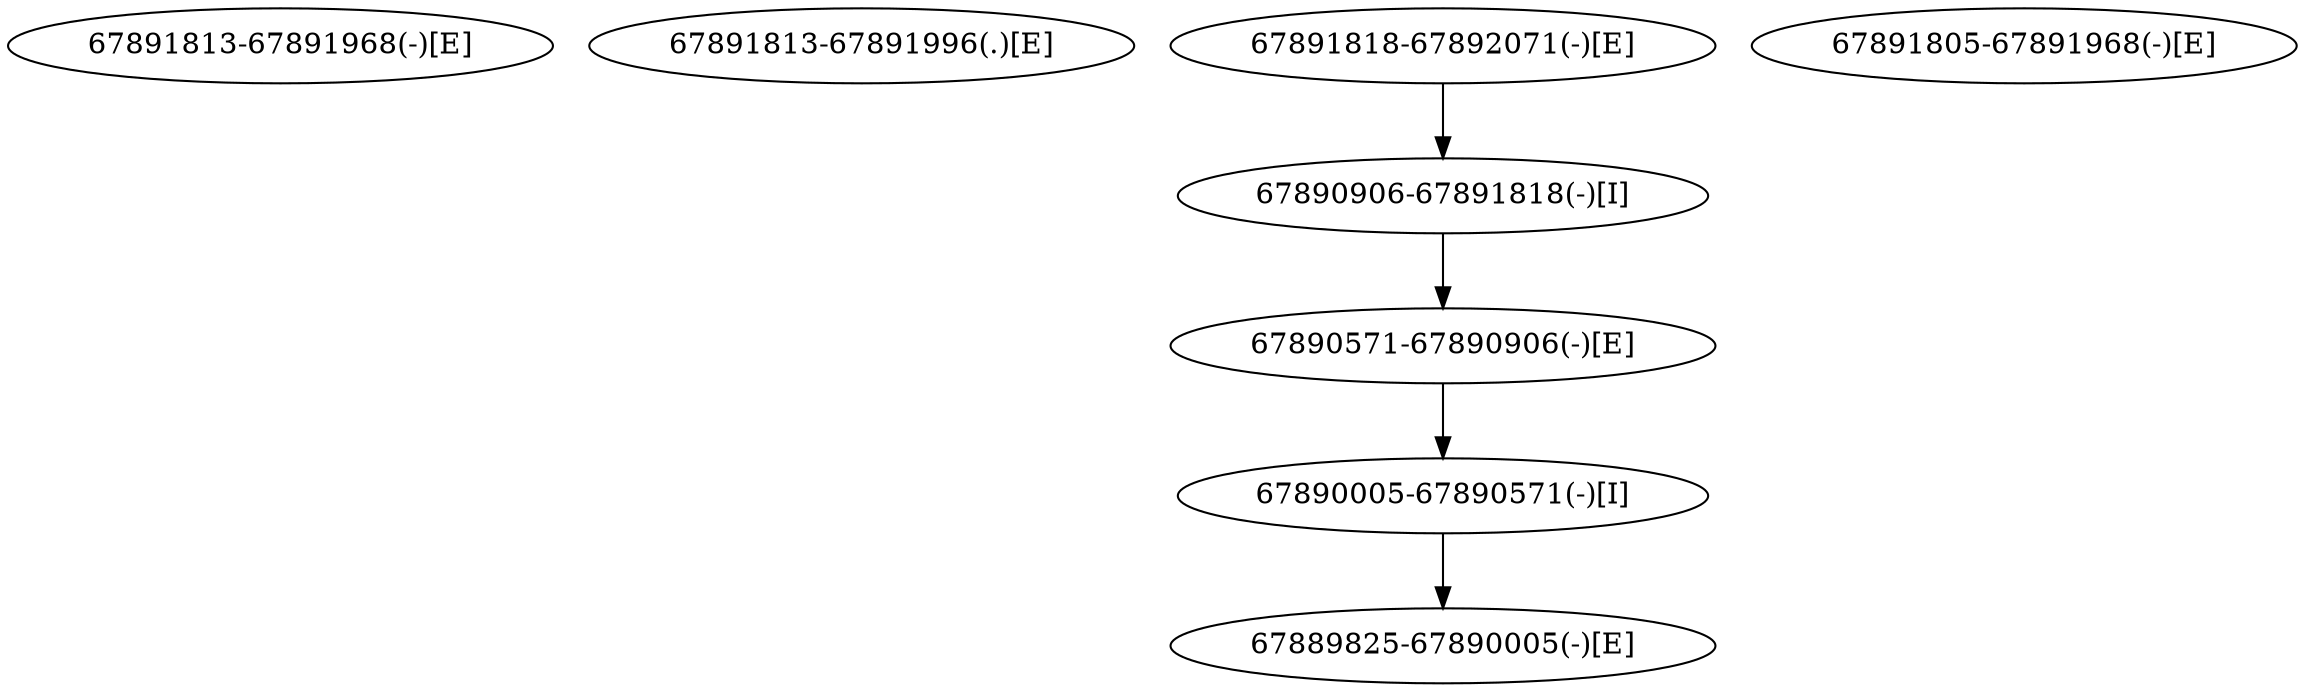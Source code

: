strict digraph G {
"67891813-67891968(-)[E]" [scores="VCAP_SHSCRAMBLE=907.73965169"];
"67891813-67891996(.)[E]" [scores="VCAP_SHEZH2=680.368284241"];
"67889825-67890005(-)[E]" [scores="LNCAP_SHSCRAMBLE=235.516173864"];
"67891805-67891968(-)[E]" [scores="LNCAP_SHEZH2=993.32603873"];
"67890571-67890906(-)[E]" [scores="LNCAP_SHSCRAMBLE=438.321768025"];
"67890906-67891818(-)[I]" [scores="LNCAP_SHSCRAMBLE=1004.86900849"];
"67891818-67892071(-)[E]" [scores="LNCAP_SHSCRAMBLE=331.031066598"];
"67890005-67890571(-)[I]" [scores="LNCAP_SHSCRAMBLE=1004.86900849"];
"67890571-67890906(-)[E]" -> "67890005-67890571(-)[I]";
"67890906-67891818(-)[I]" -> "67890571-67890906(-)[E]";
"67891818-67892071(-)[E]" -> "67890906-67891818(-)[I]";
"67890005-67890571(-)[I]" -> "67889825-67890005(-)[E]";
}
